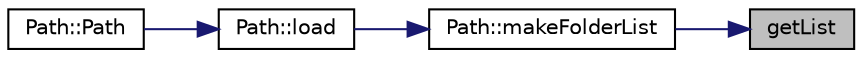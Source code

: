 digraph "getList"
{
 // LATEX_PDF_SIZE
  edge [fontname="Helvetica",fontsize="10",labelfontname="Helvetica",labelfontsize="10"];
  node [fontname="Helvetica",fontsize="10",shape=record];
  rankdir="RL";
  Node1 [label="getList",height=0.2,width=0.4,color="black", fillcolor="grey75", style="filled", fontcolor="black",tooltip=" "];
  Node1 -> Node2 [dir="back",color="midnightblue",fontsize="10",style="solid",fontname="Helvetica"];
  Node2 [label="Path::makeFolderList",height=0.2,width=0.4,color="black", fillcolor="white", style="filled",URL="$class_path.html#a2ff2e026b692cef6a732fe7e79a3734c",tooltip=" "];
  Node2 -> Node3 [dir="back",color="midnightblue",fontsize="10",style="solid",fontname="Helvetica"];
  Node3 [label="Path::load",height=0.2,width=0.4,color="black", fillcolor="white", style="filled",URL="$class_path.html#aa9b3a53718dcd8ba66d90d50b112ddb9",tooltip=" "];
  Node3 -> Node4 [dir="back",color="midnightblue",fontsize="10",style="solid",fontname="Helvetica"];
  Node4 [label="Path::Path",height=0.2,width=0.4,color="black", fillcolor="white", style="filled",URL="$class_path.html#ae9ae307831520e338154143243a24a67",tooltip="Turns a string to a path, creating it if create = true and it doesn't already exists."];
}
